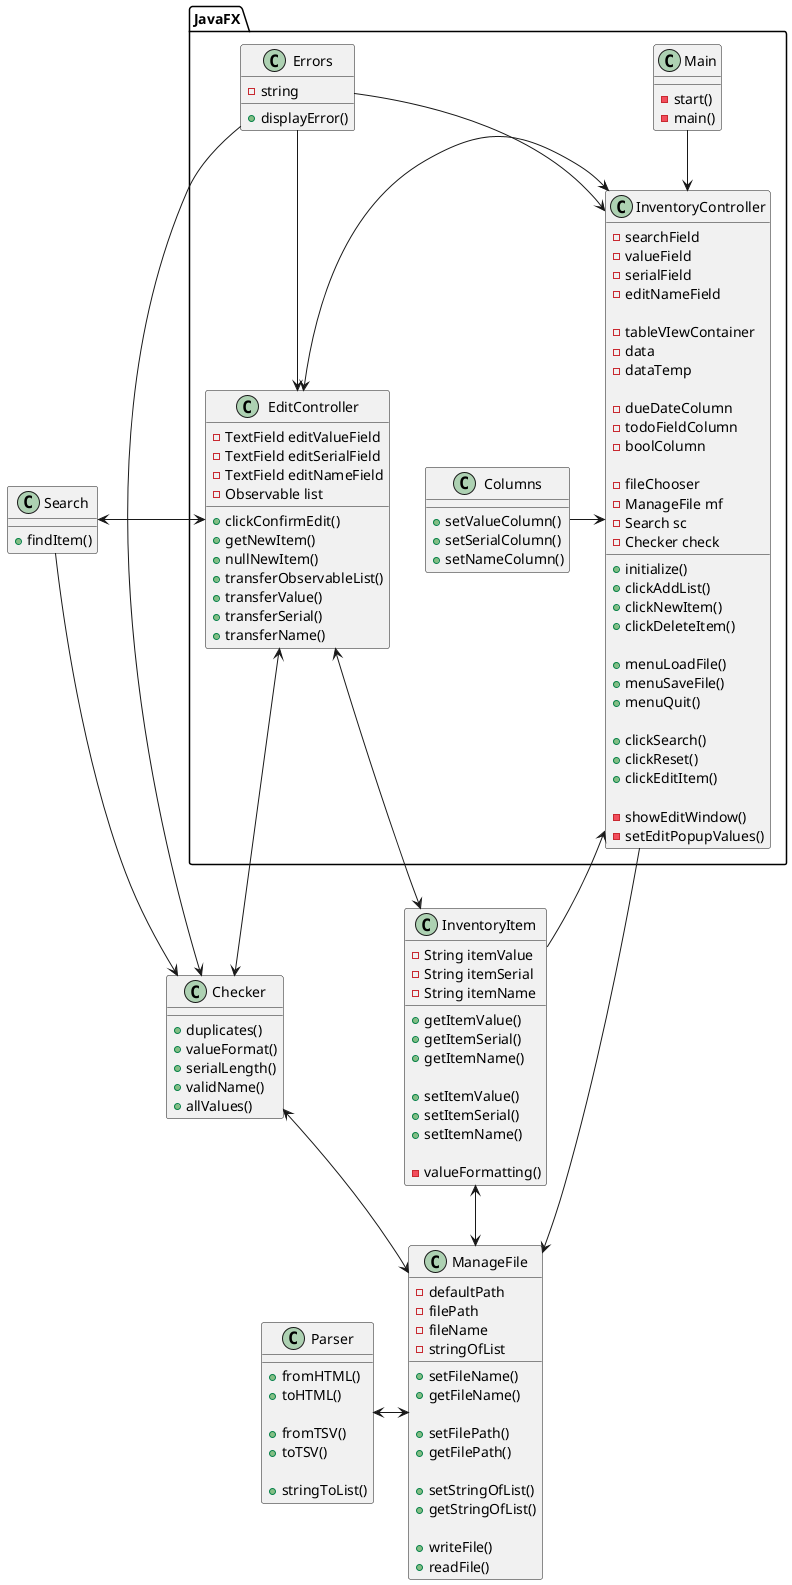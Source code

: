 @startuml
'https://plantuml.com/class-diagram

class JavaFX.Main {
    -start()
    -main()
}

class Checker {
    +duplicates()
    +valueFormat()
    +serialLength()
    +validName()
    +allValues()
}

class JavaFX.Columns {
    +setValueColumn()
    +setSerialColumn()
    +setNameColumn()
}

class JavaFX.EditController {
    -TextField editValueField
    -TextField editSerialField
    -TextField editNameField
    -Observable list

    +clickConfirmEdit()
    +getNewItem()
    +nullNewItem()
    +transferObservableList()
    +transferValue()
    +transferSerial()
    +transferName()
}

class JavaFX.Errors {
    -string
    +displayError()
}

class JavaFX.InventoryController {

	-searchField
	-valueField
	-serialField
	-editNameField

	-tableVIewContainer
	-data
	-dataTemp

	-dueDateColumn
	-todoFieldColumn
	-boolColumn

	-fileChooser
	-ManageFile mf
	-Search sc
	-Checker check

    +initialize()
    +clickAddList()
    +clickNewItem()
    +clickDeleteItem()

    +menuLoadFile()
    +menuSaveFile()
    +menuQuit()

    +clickSearch()
    +clickReset()
    +clickEditItem()

    -showEditWindow()
    -setEditPopupValues()

}

class InventoryItem {

    -String itemValue
    -String itemSerial
    -String itemName

    +getItemValue()
    +getItemSerial()
    +getItemName()

    +setItemValue()
    +setItemSerial()
    +setItemName()

    - valueFormatting()

}

class ManageFile {

    -defaultPath
    -filePath
    -fileName
    -stringOfList

    +setFileName()
    +getFileName()

    +setFilePath()
    +getFilePath()

    +setStringOfList()
    +getStringOfList()

    +writeFile()
    +readFile()
}

class Parser {
    +fromHTML()
    +toHTML()

    +fromTSV()
    +toTSV()

    +stringToList()
}

class Search {
    +findItem()
}


JavaFX.Main ==> JavaFX.InventoryController

JavaFX.InventoryController ==> ManageFile
JavaFX.Columns => JavaFX.InventoryController
JavaFX.InventoryController <=> JavaFX.EditController
JavaFX.Errors ==> JavaFX.InventoryController
JavaFX.Errors ==> JavaFX.EditController
JavaFX.Errors ==> Checker
JavaFX.InventoryController <== InventoryItem
JavaFX.EditController <=> Search
JavaFX.EditController <==> Checker
JavaFX.EditController <==> InventoryItem

InventoryItem <-> ManageFile

Checker <--> ManageFile
Search -> Checker

Parser <-> ManageFile






@enduml